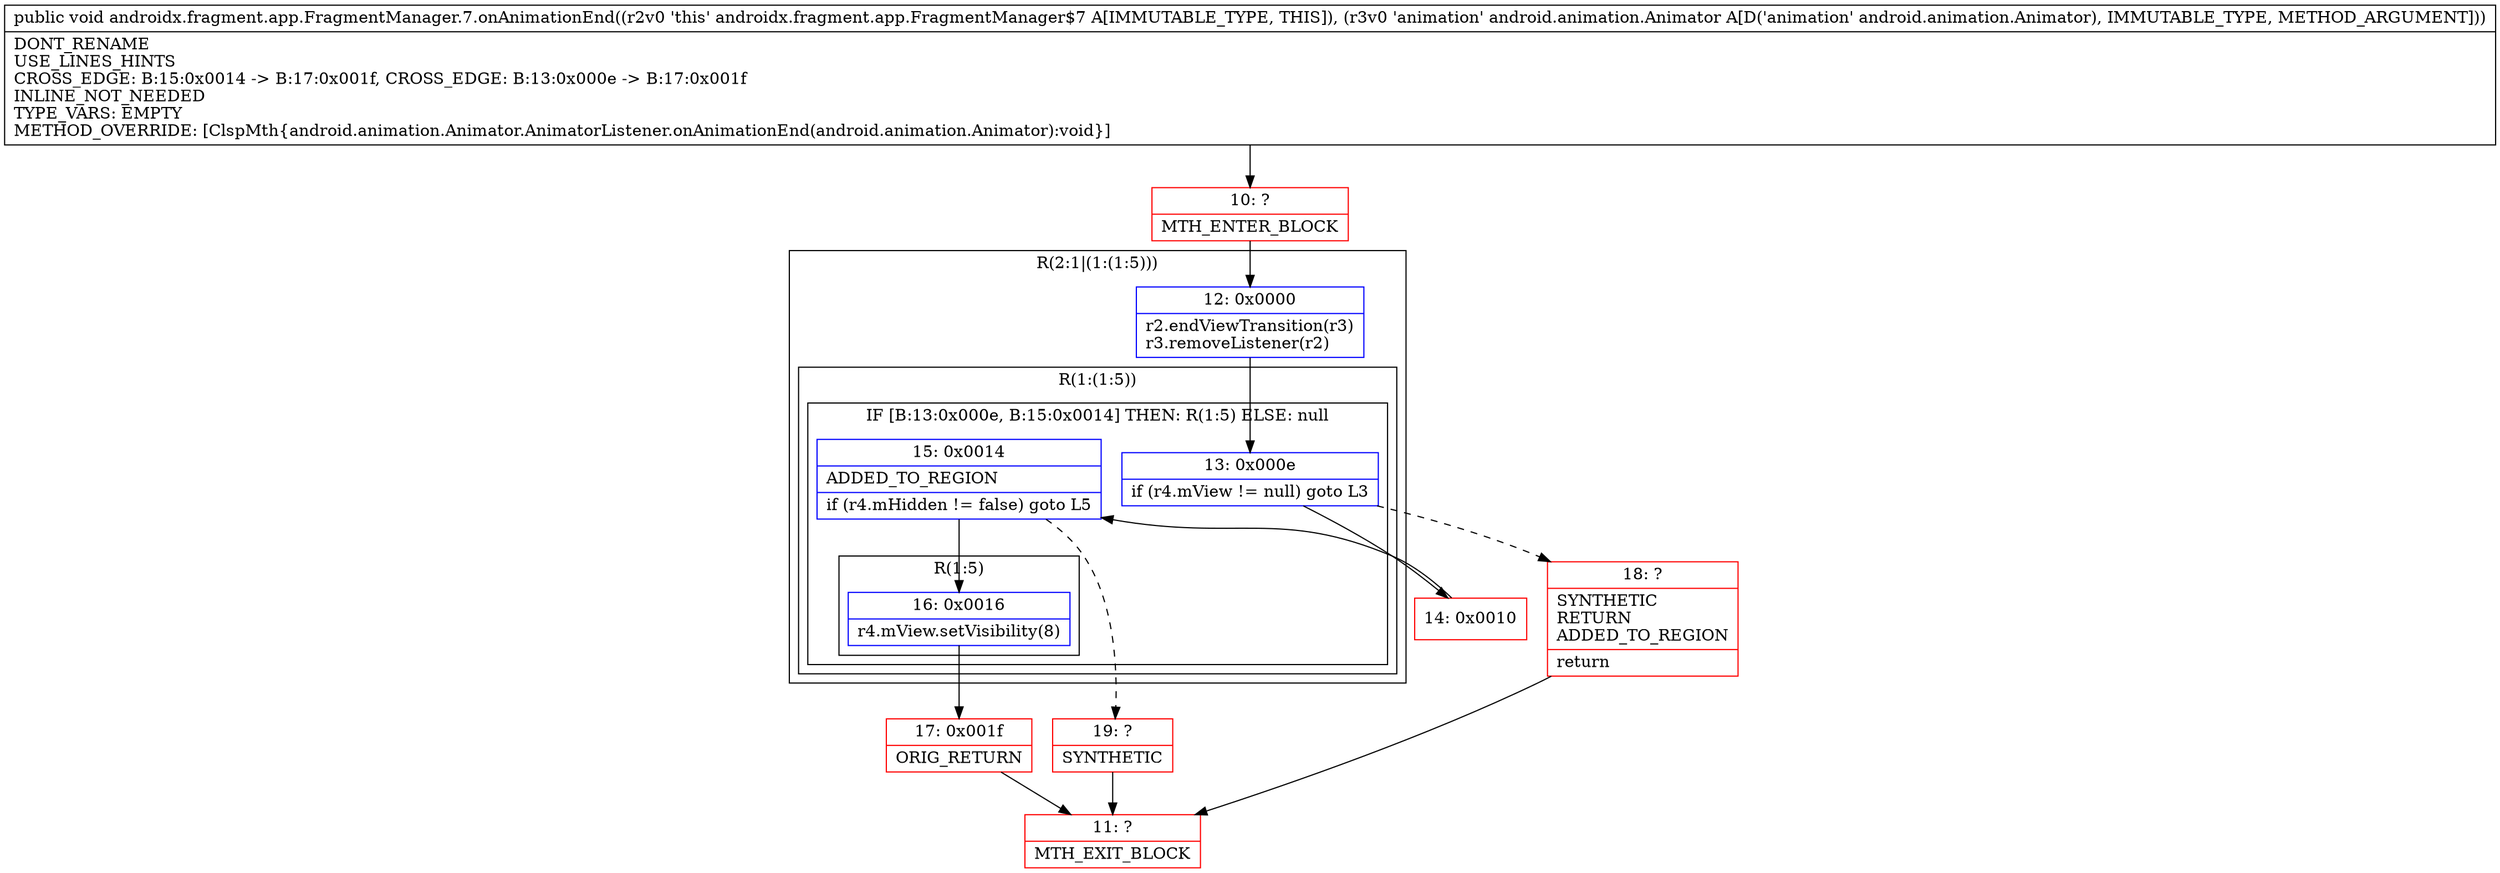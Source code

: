 digraph "CFG forandroidx.fragment.app.FragmentManager.7.onAnimationEnd(Landroid\/animation\/Animator;)V" {
subgraph cluster_Region_1307240328 {
label = "R(2:1|(1:(1:5)))";
node [shape=record,color=blue];
Node_12 [shape=record,label="{12\:\ 0x0000|r2.endViewTransition(r3)\lr3.removeListener(r2)\l}"];
subgraph cluster_Region_154202753 {
label = "R(1:(1:5))";
node [shape=record,color=blue];
subgraph cluster_IfRegion_213556649 {
label = "IF [B:13:0x000e, B:15:0x0014] THEN: R(1:5) ELSE: null";
node [shape=record,color=blue];
Node_13 [shape=record,label="{13\:\ 0x000e|if (r4.mView != null) goto L3\l}"];
Node_15 [shape=record,label="{15\:\ 0x0014|ADDED_TO_REGION\l|if (r4.mHidden != false) goto L5\l}"];
subgraph cluster_Region_1815498795 {
label = "R(1:5)";
node [shape=record,color=blue];
Node_16 [shape=record,label="{16\:\ 0x0016|r4.mView.setVisibility(8)\l}"];
}
}
}
}
Node_10 [shape=record,color=red,label="{10\:\ ?|MTH_ENTER_BLOCK\l}"];
Node_14 [shape=record,color=red,label="{14\:\ 0x0010}"];
Node_17 [shape=record,color=red,label="{17\:\ 0x001f|ORIG_RETURN\l}"];
Node_11 [shape=record,color=red,label="{11\:\ ?|MTH_EXIT_BLOCK\l}"];
Node_19 [shape=record,color=red,label="{19\:\ ?|SYNTHETIC\l}"];
Node_18 [shape=record,color=red,label="{18\:\ ?|SYNTHETIC\lRETURN\lADDED_TO_REGION\l|return\l}"];
MethodNode[shape=record,label="{public void androidx.fragment.app.FragmentManager.7.onAnimationEnd((r2v0 'this' androidx.fragment.app.FragmentManager$7 A[IMMUTABLE_TYPE, THIS]), (r3v0 'animation' android.animation.Animator A[D('animation' android.animation.Animator), IMMUTABLE_TYPE, METHOD_ARGUMENT]))  | DONT_RENAME\lUSE_LINES_HINTS\lCROSS_EDGE: B:15:0x0014 \-\> B:17:0x001f, CROSS_EDGE: B:13:0x000e \-\> B:17:0x001f\lINLINE_NOT_NEEDED\lTYPE_VARS: EMPTY\lMETHOD_OVERRIDE: [ClspMth\{android.animation.Animator.AnimatorListener.onAnimationEnd(android.animation.Animator):void\}]\l}"];
MethodNode -> Node_10;Node_12 -> Node_13;
Node_13 -> Node_14;
Node_13 -> Node_18[style=dashed];
Node_15 -> Node_16;
Node_15 -> Node_19[style=dashed];
Node_16 -> Node_17;
Node_10 -> Node_12;
Node_14 -> Node_15;
Node_17 -> Node_11;
Node_19 -> Node_11;
Node_18 -> Node_11;
}

